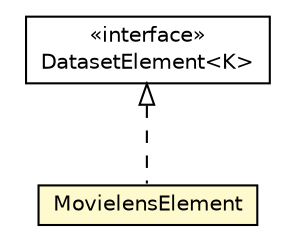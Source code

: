 #!/usr/local/bin/dot
#
# Class diagram 
# Generated by UMLGraph version 5.2 (http://www.umlgraph.org/)
#

digraph G {
	edge [fontname="Helvetica",fontsize=10,labelfontname="Helvetica",labelfontsize=10];
	node [fontname="Helvetica",fontsize=10,shape=plaintext];
	nodesep=0.25;
	ranksep=0.5;
	// it.unica.foresee.datasets.interfaces.DatasetElement<K>
	c991 [label=<<table title="it.unica.foresee.datasets.interfaces.DatasetElement" border="0" cellborder="1" cellspacing="0" cellpadding="2" port="p" href="./interfaces/DatasetElement.html">
		<tr><td><table border="0" cellspacing="0" cellpadding="1">
<tr><td align="center" balign="center"> &#171;interface&#187; </td></tr>
<tr><td align="center" balign="center"> DatasetElement&lt;K&gt; </td></tr>
		</table></td></tr>
		</table>>, fontname="Helvetica", fontcolor="black", fontsize=10.0];
	// it.unica.foresee.datasets.MovielensElement
	c1001 [label=<<table title="it.unica.foresee.datasets.MovielensElement" border="0" cellborder="1" cellspacing="0" cellpadding="2" port="p" bgcolor="lemonChiffon" href="./MovielensElement.html">
		<tr><td><table border="0" cellspacing="0" cellpadding="1">
<tr><td align="center" balign="center"> MovielensElement </td></tr>
		</table></td></tr>
		</table>>, fontname="Helvetica", fontcolor="black", fontsize=10.0];
	//it.unica.foresee.datasets.MovielensElement implements it.unica.foresee.datasets.interfaces.DatasetElement<K>
	c991:p -> c1001:p [dir=back,arrowtail=empty,style=dashed];
}

